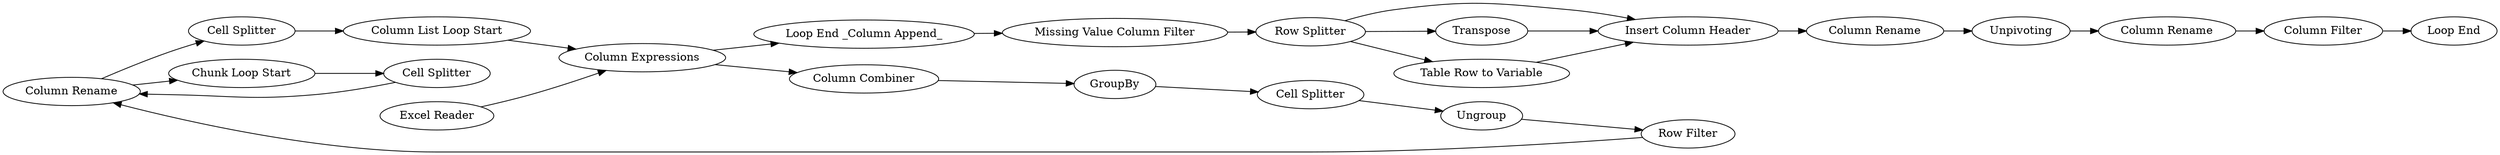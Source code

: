 digraph {
	20 -> 21
	33 -> 23
	38 -> 36
	13 -> 14
	34 -> 26
	23 -> 35
	27 -> 38
	12 -> 13
	10 -> 6
	6 -> 11
	26 -> 33
	7 -> 34
	11 -> 12
	26 -> 23
	35 -> 27
	26 -> 25
	36 -> 29
	6 -> 7
	18 -> 15
	3 -> 6
	15 -> 20
	21 -> 3
	19 -> 20
	25 -> 23
	20 -> 18
	14 -> 19
	27 [label=Unpivoting]
	7 [label="Loop End _Column Append_"]
	26 [label="Row Splitter"]
	18 [label="Chunk Loop Start"]
	21 [label="Cell Splitter"]
	3 [label="Column List Loop Start"]
	19 [label="Row Filter"]
	6 [label="Column Expressions"]
	15 [label="Cell Splitter"]
	25 [label=Transpose]
	10 [label="Excel Reader"]
	12 [label=GroupBy]
	11 [label="Column Combiner"]
	23 [label="Insert Column Header"]
	14 [label=Ungroup]
	38 [label="Column Rename"]
	13 [label="Cell Splitter"]
	20 [label="Column Rename"]
	35 [label="Column Rename"]
	34 [label="Missing Value Column Filter"]
	29 [label="Loop End"]
	36 [label="Column Filter"]
	33 [label="Table Row to Variable"]
	rankdir=LR
}
